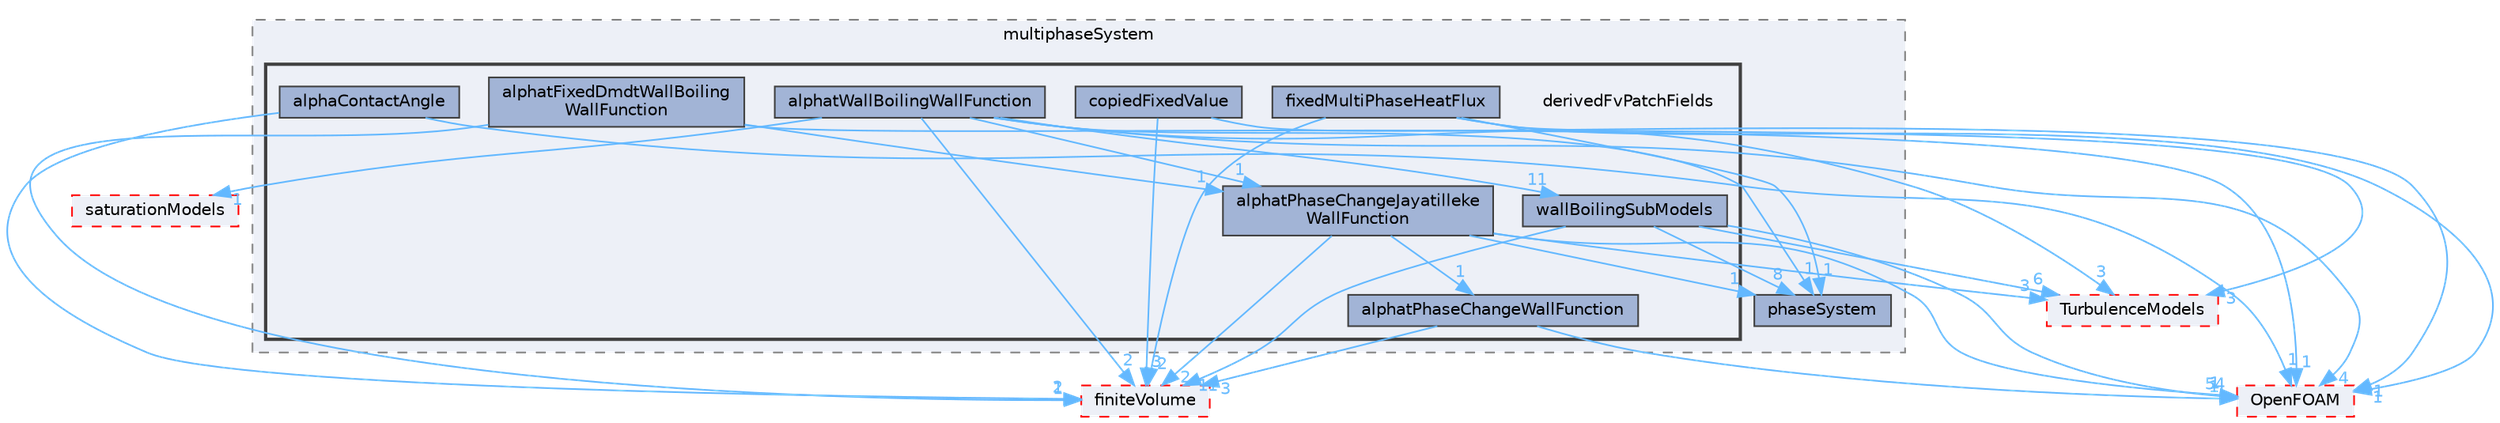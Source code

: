 digraph "src/phaseSystemModels/reactingEuler/multiphaseSystem/derivedFvPatchFields"
{
 // LATEX_PDF_SIZE
  bgcolor="transparent";
  edge [fontname=Helvetica,fontsize=10,labelfontname=Helvetica,labelfontsize=10];
  node [fontname=Helvetica,fontsize=10,shape=box,height=0.2,width=0.4];
  compound=true
  subgraph clusterdir_4edcd2f80655d7be3718758b13a7ab40 {
    graph [ bgcolor="#edf0f7", pencolor="grey50", label="multiphaseSystem", fontname=Helvetica,fontsize=10 style="filled,dashed", URL="dir_4edcd2f80655d7be3718758b13a7ab40.html",tooltip=""]
  dir_dfe19b54a98af0254be9d6c989217747 [label="phaseSystem", fillcolor="#a2b4d6", color="grey25", style="filled", URL="dir_dfe19b54a98af0254be9d6c989217747.html",tooltip=""];
  subgraph clusterdir_7ea7ebc28dfda8fecb83ce8abc03c082 {
    graph [ bgcolor="#edf0f7", pencolor="grey25", label="", fontname=Helvetica,fontsize=10 style="filled,bold", URL="dir_7ea7ebc28dfda8fecb83ce8abc03c082.html",tooltip=""]
    dir_7ea7ebc28dfda8fecb83ce8abc03c082 [shape=plaintext, label="derivedFvPatchFields"];
  dir_d4aa76d2ca4986478d405c3b5ddcde53 [label="alphaContactAngle", fillcolor="#a2b4d6", color="grey25", style="filled", URL="dir_d4aa76d2ca4986478d405c3b5ddcde53.html",tooltip=""];
  dir_1febcce55192d0332b5003bb56d31964 [label="alphatFixedDmdtWallBoiling\lWallFunction", fillcolor="#a2b4d6", color="grey25", style="filled", URL="dir_1febcce55192d0332b5003bb56d31964.html",tooltip=""];
  dir_bead723d2c3adaa407703facafe2f4f4 [label="alphatPhaseChangeJayatilleke\lWallFunction", fillcolor="#a2b4d6", color="grey25", style="filled", URL="dir_bead723d2c3adaa407703facafe2f4f4.html",tooltip=""];
  dir_3dfcb5a766a7a391fd7486e7eb2876e4 [label="alphatPhaseChangeWallFunction", fillcolor="#a2b4d6", color="grey25", style="filled", URL="dir_3dfcb5a766a7a391fd7486e7eb2876e4.html",tooltip=""];
  dir_048145d40484534543de2ead441edd30 [label="alphatWallBoilingWallFunction", fillcolor="#a2b4d6", color="grey25", style="filled", URL="dir_048145d40484534543de2ead441edd30.html",tooltip=""];
  dir_1c65a47ff544491a65bea6f0f79401ad [label="copiedFixedValue", fillcolor="#a2b4d6", color="grey25", style="filled", URL="dir_1c65a47ff544491a65bea6f0f79401ad.html",tooltip=""];
  dir_1019ed938f4c190b5c2757f4f9ed554a [label="fixedMultiPhaseHeatFlux", fillcolor="#a2b4d6", color="grey25", style="filled", URL="dir_1019ed938f4c190b5c2757f4f9ed554a.html",tooltip=""];
  dir_ea8b62f2044edae098ab01ad23036473 [label="wallBoilingSubModels", fillcolor="#a2b4d6", color="grey25", style="filled", URL="dir_ea8b62f2044edae098ab01ad23036473.html",tooltip=""];
  }
  }
  dir_0a821bd01650f974c2b9a25b952bd325 [label="saturationModels", fillcolor="#edf0f7", color="red", style="filled,dashed", URL="dir_0a821bd01650f974c2b9a25b952bd325.html",tooltip=""];
  dir_1eda626aeac0f0ad2848c36acaa5d501 [label="TurbulenceModels", fillcolor="#edf0f7", color="red", style="filled,dashed", URL="dir_1eda626aeac0f0ad2848c36acaa5d501.html",tooltip=""];
  dir_9bd15774b555cf7259a6fa18f99fe99b [label="finiteVolume", fillcolor="#edf0f7", color="red", style="filled,dashed", URL="dir_9bd15774b555cf7259a6fa18f99fe99b.html",tooltip=""];
  dir_c5473ff19b20e6ec4dfe5c310b3778a8 [label="OpenFOAM", fillcolor="#edf0f7", color="red", style="filled,dashed", URL="dir_c5473ff19b20e6ec4dfe5c310b3778a8.html",tooltip=""];
  dir_d4aa76d2ca4986478d405c3b5ddcde53->dir_9bd15774b555cf7259a6fa18f99fe99b [headlabel="2", labeldistance=1.5 headhref="dir_000086_001387.html" href="dir_000086_001387.html" color="steelblue1" fontcolor="steelblue1"];
  dir_d4aa76d2ca4986478d405c3b5ddcde53->dir_c5473ff19b20e6ec4dfe5c310b3778a8 [headlabel="1", labeldistance=1.5 headhref="dir_000086_002695.html" href="dir_000086_002695.html" color="steelblue1" fontcolor="steelblue1"];
  dir_1febcce55192d0332b5003bb56d31964->dir_9bd15774b555cf7259a6fa18f99fe99b [headlabel="1", labeldistance=1.5 headhref="dir_000092_001387.html" href="dir_000092_001387.html" color="steelblue1" fontcolor="steelblue1"];
  dir_1febcce55192d0332b5003bb56d31964->dir_bead723d2c3adaa407703facafe2f4f4 [headlabel="1", labeldistance=1.5 headhref="dir_000092_000095.html" href="dir_000092_000095.html" color="steelblue1" fontcolor="steelblue1"];
  dir_1febcce55192d0332b5003bb56d31964->dir_c5473ff19b20e6ec4dfe5c310b3778a8 [headlabel="1", labeldistance=1.5 headhref="dir_000092_002695.html" href="dir_000092_002695.html" color="steelblue1" fontcolor="steelblue1"];
  dir_bead723d2c3adaa407703facafe2f4f4->dir_1eda626aeac0f0ad2848c36acaa5d501 [headlabel="3", labeldistance=1.5 headhref="dir_000095_004143.html" href="dir_000095_004143.html" color="steelblue1" fontcolor="steelblue1"];
  dir_bead723d2c3adaa407703facafe2f4f4->dir_3dfcb5a766a7a391fd7486e7eb2876e4 [headlabel="1", labeldistance=1.5 headhref="dir_000095_000096.html" href="dir_000095_000096.html" color="steelblue1" fontcolor="steelblue1"];
  dir_bead723d2c3adaa407703facafe2f4f4->dir_9bd15774b555cf7259a6fa18f99fe99b [headlabel="2", labeldistance=1.5 headhref="dir_000095_001387.html" href="dir_000095_001387.html" color="steelblue1" fontcolor="steelblue1"];
  dir_bead723d2c3adaa407703facafe2f4f4->dir_c5473ff19b20e6ec4dfe5c310b3778a8 [headlabel="1", labeldistance=1.5 headhref="dir_000095_002695.html" href="dir_000095_002695.html" color="steelblue1" fontcolor="steelblue1"];
  dir_bead723d2c3adaa407703facafe2f4f4->dir_dfe19b54a98af0254be9d6c989217747 [headlabel="1", labeldistance=1.5 headhref="dir_000095_002906.html" href="dir_000095_002906.html" color="steelblue1" fontcolor="steelblue1"];
  dir_3dfcb5a766a7a391fd7486e7eb2876e4->dir_9bd15774b555cf7259a6fa18f99fe99b [headlabel="3", labeldistance=1.5 headhref="dir_000096_001387.html" href="dir_000096_001387.html" color="steelblue1" fontcolor="steelblue1"];
  dir_3dfcb5a766a7a391fd7486e7eb2876e4->dir_c5473ff19b20e6ec4dfe5c310b3778a8 [headlabel="1", labeldistance=1.5 headhref="dir_000096_002695.html" href="dir_000096_002695.html" color="steelblue1" fontcolor="steelblue1"];
  dir_048145d40484534543de2ead441edd30->dir_0a821bd01650f974c2b9a25b952bd325 [headlabel="1", labeldistance=1.5 headhref="dir_000097_003412.html" href="dir_000097_003412.html" color="steelblue1" fontcolor="steelblue1"];
  dir_048145d40484534543de2ead441edd30->dir_1eda626aeac0f0ad2848c36acaa5d501 [headlabel="3", labeldistance=1.5 headhref="dir_000097_004143.html" href="dir_000097_004143.html" color="steelblue1" fontcolor="steelblue1"];
  dir_048145d40484534543de2ead441edd30->dir_9bd15774b555cf7259a6fa18f99fe99b [headlabel="2", labeldistance=1.5 headhref="dir_000097_001387.html" href="dir_000097_001387.html" color="steelblue1" fontcolor="steelblue1"];
  dir_048145d40484534543de2ead441edd30->dir_bead723d2c3adaa407703facafe2f4f4 [headlabel="1", labeldistance=1.5 headhref="dir_000097_000095.html" href="dir_000097_000095.html" color="steelblue1" fontcolor="steelblue1"];
  dir_048145d40484534543de2ead441edd30->dir_c5473ff19b20e6ec4dfe5c310b3778a8 [headlabel="4", labeldistance=1.5 headhref="dir_000097_002695.html" href="dir_000097_002695.html" color="steelblue1" fontcolor="steelblue1"];
  dir_048145d40484534543de2ead441edd30->dir_dfe19b54a98af0254be9d6c989217747 [headlabel="1", labeldistance=1.5 headhref="dir_000097_002906.html" href="dir_000097_002906.html" color="steelblue1" fontcolor="steelblue1"];
  dir_048145d40484534543de2ead441edd30->dir_ea8b62f2044edae098ab01ad23036473 [headlabel="11", labeldistance=1.5 headhref="dir_000097_004330.html" href="dir_000097_004330.html" color="steelblue1" fontcolor="steelblue1"];
  dir_1c65a47ff544491a65bea6f0f79401ad->dir_9bd15774b555cf7259a6fa18f99fe99b [headlabel="3", labeldistance=1.5 headhref="dir_000687_001387.html" href="dir_000687_001387.html" color="steelblue1" fontcolor="steelblue1"];
  dir_1c65a47ff544491a65bea6f0f79401ad->dir_c5473ff19b20e6ec4dfe5c310b3778a8 [headlabel="1", labeldistance=1.5 headhref="dir_000687_002695.html" href="dir_000687_002695.html" color="steelblue1" fontcolor="steelblue1"];
  dir_1019ed938f4c190b5c2757f4f9ed554a->dir_1eda626aeac0f0ad2848c36acaa5d501 [headlabel="3", labeldistance=1.5 headhref="dir_001412_004143.html" href="dir_001412_004143.html" color="steelblue1" fontcolor="steelblue1"];
  dir_1019ed938f4c190b5c2757f4f9ed554a->dir_9bd15774b555cf7259a6fa18f99fe99b [headlabel="2", labeldistance=1.5 headhref="dir_001412_001387.html" href="dir_001412_001387.html" color="steelblue1" fontcolor="steelblue1"];
  dir_1019ed938f4c190b5c2757f4f9ed554a->dir_c5473ff19b20e6ec4dfe5c310b3778a8 [headlabel="1", labeldistance=1.5 headhref="dir_001412_002695.html" href="dir_001412_002695.html" color="steelblue1" fontcolor="steelblue1"];
  dir_1019ed938f4c190b5c2757f4f9ed554a->dir_dfe19b54a98af0254be9d6c989217747 [headlabel="1", labeldistance=1.5 headhref="dir_001412_002906.html" href="dir_001412_002906.html" color="steelblue1" fontcolor="steelblue1"];
  dir_ea8b62f2044edae098ab01ad23036473->dir_1eda626aeac0f0ad2848c36acaa5d501 [headlabel="6", labeldistance=1.5 headhref="dir_004330_004143.html" href="dir_004330_004143.html" color="steelblue1" fontcolor="steelblue1"];
  dir_ea8b62f2044edae098ab01ad23036473->dir_9bd15774b555cf7259a6fa18f99fe99b [headlabel="11", labeldistance=1.5 headhref="dir_004330_001387.html" href="dir_004330_001387.html" color="steelblue1" fontcolor="steelblue1"];
  dir_ea8b62f2044edae098ab01ad23036473->dir_c5473ff19b20e6ec4dfe5c310b3778a8 [headlabel="54", labeldistance=1.5 headhref="dir_004330_002695.html" href="dir_004330_002695.html" color="steelblue1" fontcolor="steelblue1"];
  dir_ea8b62f2044edae098ab01ad23036473->dir_dfe19b54a98af0254be9d6c989217747 [headlabel="8", labeldistance=1.5 headhref="dir_004330_002906.html" href="dir_004330_002906.html" color="steelblue1" fontcolor="steelblue1"];
}
